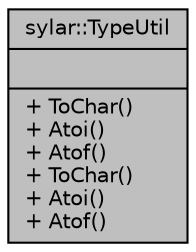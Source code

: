 digraph "sylar::TypeUtil"
{
 // LATEX_PDF_SIZE
  edge [fontname="Helvetica",fontsize="10",labelfontname="Helvetica",labelfontsize="10"];
  node [fontname="Helvetica",fontsize="10",shape=record];
  Node1 [label="{sylar::TypeUtil\n||+ ToChar()\l+ Atoi()\l+ Atof()\l+ ToChar()\l+ Atoi()\l+ Atof()\l}",height=0.2,width=0.4,color="black", fillcolor="grey75", style="filled", fontcolor="black",tooltip=" "];
}
